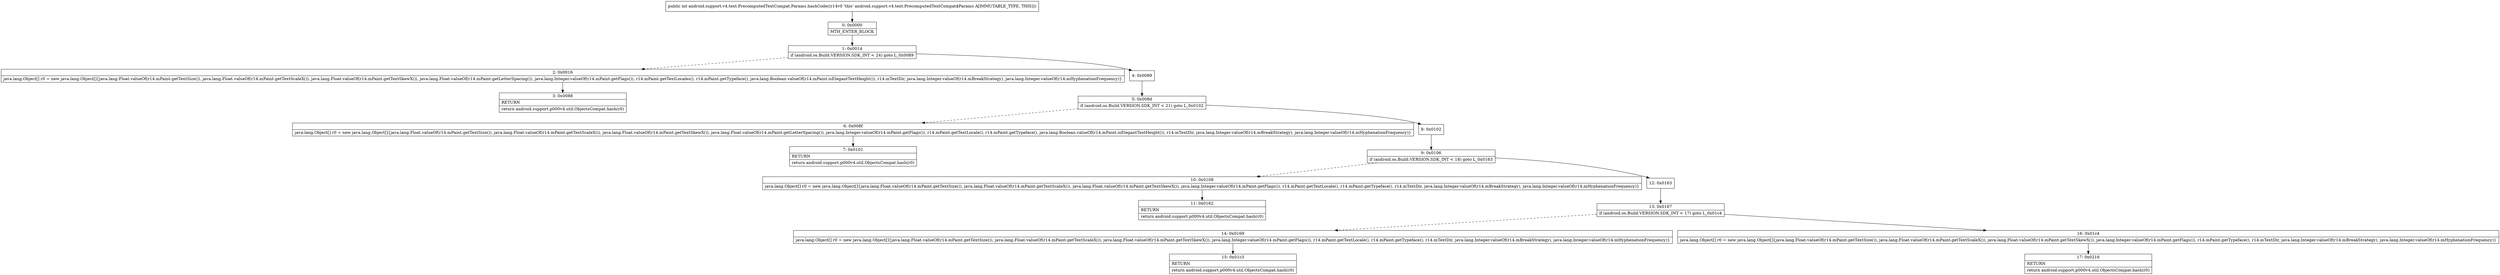 digraph "CFG forandroid.support.v4.text.PrecomputedTextCompat.Params.hashCode()I" {
Node_0 [shape=record,label="{0\:\ 0x0000|MTH_ENTER_BLOCK\l}"];
Node_1 [shape=record,label="{1\:\ 0x0014|if (android.os.Build.VERSION.SDK_INT \< 24) goto L_0x0089\l}"];
Node_2 [shape=record,label="{2\:\ 0x0016|java.lang.Object[] r0 = new java.lang.Object[]\{java.lang.Float.valueOf(r14.mPaint.getTextSize()), java.lang.Float.valueOf(r14.mPaint.getTextScaleX()), java.lang.Float.valueOf(r14.mPaint.getTextSkewX()), java.lang.Float.valueOf(r14.mPaint.getLetterSpacing()), java.lang.Integer.valueOf(r14.mPaint.getFlags()), r14.mPaint.getTextLocales(), r14.mPaint.getTypeface(), java.lang.Boolean.valueOf(r14.mPaint.isElegantTextHeight()), r14.mTextDir, java.lang.Integer.valueOf(r14.mBreakStrategy), java.lang.Integer.valueOf(r14.mHyphenationFrequency)\}\l}"];
Node_3 [shape=record,label="{3\:\ 0x0088|RETURN\l|return android.support.p000v4.util.ObjectsCompat.hash(r0)\l}"];
Node_4 [shape=record,label="{4\:\ 0x0089}"];
Node_5 [shape=record,label="{5\:\ 0x008d|if (android.os.Build.VERSION.SDK_INT \< 21) goto L_0x0102\l}"];
Node_6 [shape=record,label="{6\:\ 0x008f|java.lang.Object[] r0 = new java.lang.Object[]\{java.lang.Float.valueOf(r14.mPaint.getTextSize()), java.lang.Float.valueOf(r14.mPaint.getTextScaleX()), java.lang.Float.valueOf(r14.mPaint.getTextSkewX()), java.lang.Float.valueOf(r14.mPaint.getLetterSpacing()), java.lang.Integer.valueOf(r14.mPaint.getFlags()), r14.mPaint.getTextLocale(), r14.mPaint.getTypeface(), java.lang.Boolean.valueOf(r14.mPaint.isElegantTextHeight()), r14.mTextDir, java.lang.Integer.valueOf(r14.mBreakStrategy), java.lang.Integer.valueOf(r14.mHyphenationFrequency)\}\l}"];
Node_7 [shape=record,label="{7\:\ 0x0101|RETURN\l|return android.support.p000v4.util.ObjectsCompat.hash(r0)\l}"];
Node_8 [shape=record,label="{8\:\ 0x0102}"];
Node_9 [shape=record,label="{9\:\ 0x0106|if (android.os.Build.VERSION.SDK_INT \< 18) goto L_0x0163\l}"];
Node_10 [shape=record,label="{10\:\ 0x0108|java.lang.Object[] r0 = new java.lang.Object[]\{java.lang.Float.valueOf(r14.mPaint.getTextSize()), java.lang.Float.valueOf(r14.mPaint.getTextScaleX()), java.lang.Float.valueOf(r14.mPaint.getTextSkewX()), java.lang.Integer.valueOf(r14.mPaint.getFlags()), r14.mPaint.getTextLocale(), r14.mPaint.getTypeface(), r14.mTextDir, java.lang.Integer.valueOf(r14.mBreakStrategy), java.lang.Integer.valueOf(r14.mHyphenationFrequency)\}\l}"];
Node_11 [shape=record,label="{11\:\ 0x0162|RETURN\l|return android.support.p000v4.util.ObjectsCompat.hash(r0)\l}"];
Node_12 [shape=record,label="{12\:\ 0x0163}"];
Node_13 [shape=record,label="{13\:\ 0x0167|if (android.os.Build.VERSION.SDK_INT \< 17) goto L_0x01c4\l}"];
Node_14 [shape=record,label="{14\:\ 0x0169|java.lang.Object[] r0 = new java.lang.Object[]\{java.lang.Float.valueOf(r14.mPaint.getTextSize()), java.lang.Float.valueOf(r14.mPaint.getTextScaleX()), java.lang.Float.valueOf(r14.mPaint.getTextSkewX()), java.lang.Integer.valueOf(r14.mPaint.getFlags()), r14.mPaint.getTextLocale(), r14.mPaint.getTypeface(), r14.mTextDir, java.lang.Integer.valueOf(r14.mBreakStrategy), java.lang.Integer.valueOf(r14.mHyphenationFrequency)\}\l}"];
Node_15 [shape=record,label="{15\:\ 0x01c3|RETURN\l|return android.support.p000v4.util.ObjectsCompat.hash(r0)\l}"];
Node_16 [shape=record,label="{16\:\ 0x01c4|java.lang.Object[] r0 = new java.lang.Object[]\{java.lang.Float.valueOf(r14.mPaint.getTextSize()), java.lang.Float.valueOf(r14.mPaint.getTextScaleX()), java.lang.Float.valueOf(r14.mPaint.getTextSkewX()), java.lang.Integer.valueOf(r14.mPaint.getFlags()), r14.mPaint.getTypeface(), r14.mTextDir, java.lang.Integer.valueOf(r14.mBreakStrategy), java.lang.Integer.valueOf(r14.mHyphenationFrequency)\}\l}"];
Node_17 [shape=record,label="{17\:\ 0x0216|RETURN\l|return android.support.p000v4.util.ObjectsCompat.hash(r0)\l}"];
MethodNode[shape=record,label="{public int android.support.v4.text.PrecomputedTextCompat.Params.hashCode((r14v0 'this' android.support.v4.text.PrecomputedTextCompat$Params A[IMMUTABLE_TYPE, THIS])) }"];
MethodNode -> Node_0;
Node_0 -> Node_1;
Node_1 -> Node_2[style=dashed];
Node_1 -> Node_4;
Node_2 -> Node_3;
Node_4 -> Node_5;
Node_5 -> Node_6[style=dashed];
Node_5 -> Node_8;
Node_6 -> Node_7;
Node_8 -> Node_9;
Node_9 -> Node_10[style=dashed];
Node_9 -> Node_12;
Node_10 -> Node_11;
Node_12 -> Node_13;
Node_13 -> Node_14[style=dashed];
Node_13 -> Node_16;
Node_14 -> Node_15;
Node_16 -> Node_17;
}

